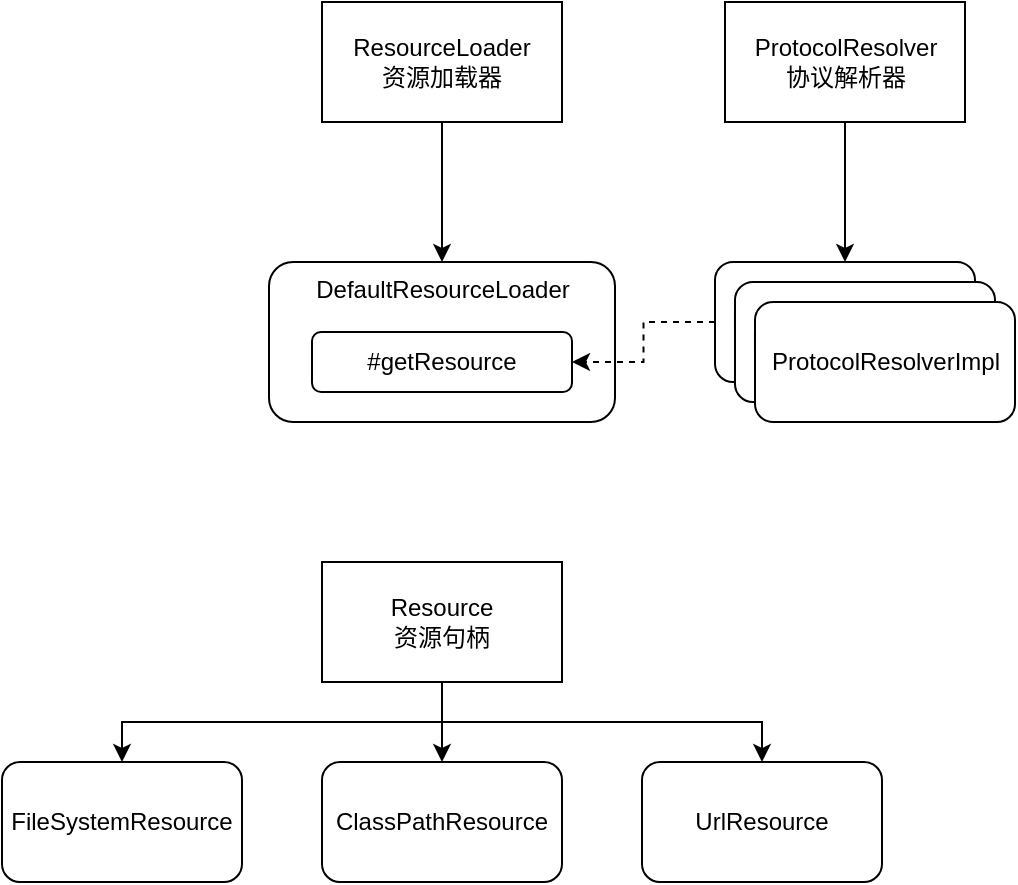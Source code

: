 <mxfile version="22.1.21" type="device">
  <diagram name="第 1 页" id="mD95yYDHaqjVn5OMoTTo">
    <mxGraphModel dx="1434" dy="836" grid="1" gridSize="10" guides="1" tooltips="1" connect="1" arrows="1" fold="1" page="1" pageScale="1" pageWidth="827" pageHeight="1169" math="0" shadow="0">
      <root>
        <mxCell id="0" />
        <mxCell id="1" parent="0" />
        <mxCell id="TWPr9VwaXR8g0SciKpuR-2" value="FileSystemResource" style="rounded=1;whiteSpace=wrap;html=1;" vertex="1" parent="1">
          <mxGeometry x="160" y="620" width="120" height="60" as="geometry" />
        </mxCell>
        <mxCell id="TWPr9VwaXR8g0SciKpuR-3" value="ClassPathResource" style="rounded=1;whiteSpace=wrap;html=1;" vertex="1" parent="1">
          <mxGeometry x="320" y="620" width="120" height="60" as="geometry" />
        </mxCell>
        <mxCell id="TWPr9VwaXR8g0SciKpuR-4" value="UrlResource" style="rounded=1;whiteSpace=wrap;html=1;" vertex="1" parent="1">
          <mxGeometry x="480" y="620" width="120" height="60" as="geometry" />
        </mxCell>
        <mxCell id="TWPr9VwaXR8g0SciKpuR-6" value="DefaultResourceLoader" style="rounded=1;whiteSpace=wrap;html=1;verticalAlign=top;" vertex="1" parent="1">
          <mxGeometry x="293.5" y="370" width="173" height="80" as="geometry" />
        </mxCell>
        <mxCell id="TWPr9VwaXR8g0SciKpuR-26" style="edgeStyle=orthogonalEdgeStyle;rounded=0;orthogonalLoop=1;jettySize=auto;html=1;exitX=0.5;exitY=1;exitDx=0;exitDy=0;" edge="1" parent="1" source="TWPr9VwaXR8g0SciKpuR-11" target="TWPr9VwaXR8g0SciKpuR-2">
          <mxGeometry relative="1" as="geometry" />
        </mxCell>
        <mxCell id="TWPr9VwaXR8g0SciKpuR-27" style="edgeStyle=orthogonalEdgeStyle;rounded=0;orthogonalLoop=1;jettySize=auto;html=1;exitX=0.5;exitY=1;exitDx=0;exitDy=0;" edge="1" parent="1" source="TWPr9VwaXR8g0SciKpuR-11" target="TWPr9VwaXR8g0SciKpuR-3">
          <mxGeometry relative="1" as="geometry" />
        </mxCell>
        <mxCell id="TWPr9VwaXR8g0SciKpuR-28" style="edgeStyle=orthogonalEdgeStyle;rounded=0;orthogonalLoop=1;jettySize=auto;html=1;exitX=0.5;exitY=1;exitDx=0;exitDy=0;" edge="1" parent="1" source="TWPr9VwaXR8g0SciKpuR-11" target="TWPr9VwaXR8g0SciKpuR-4">
          <mxGeometry relative="1" as="geometry" />
        </mxCell>
        <mxCell id="TWPr9VwaXR8g0SciKpuR-11" value="Resource&lt;br style=&quot;border-color: var(--border-color);&quot;&gt;资源句柄" style="rounded=0;whiteSpace=wrap;html=1;" vertex="1" parent="1">
          <mxGeometry x="320" y="520" width="120" height="60" as="geometry" />
        </mxCell>
        <mxCell id="TWPr9VwaXR8g0SciKpuR-25" style="edgeStyle=orthogonalEdgeStyle;rounded=0;orthogonalLoop=1;jettySize=auto;html=1;exitX=0.5;exitY=1;exitDx=0;exitDy=0;" edge="1" parent="1" source="TWPr9VwaXR8g0SciKpuR-12" target="TWPr9VwaXR8g0SciKpuR-6">
          <mxGeometry relative="1" as="geometry" />
        </mxCell>
        <mxCell id="TWPr9VwaXR8g0SciKpuR-12" value="ResourceLoader&lt;br style=&quot;border-color: var(--border-color);&quot;&gt;资源加载器" style="rounded=0;whiteSpace=wrap;html=1;" vertex="1" parent="1">
          <mxGeometry x="320" y="240" width="120" height="60" as="geometry" />
        </mxCell>
        <mxCell id="TWPr9VwaXR8g0SciKpuR-22" style="edgeStyle=orthogonalEdgeStyle;rounded=0;orthogonalLoop=1;jettySize=auto;html=1;exitX=0.5;exitY=1;exitDx=0;exitDy=0;entryX=0.5;entryY=0;entryDx=0;entryDy=0;" edge="1" parent="1" source="TWPr9VwaXR8g0SciKpuR-13" target="TWPr9VwaXR8g0SciKpuR-9">
          <mxGeometry relative="1" as="geometry" />
        </mxCell>
        <mxCell id="TWPr9VwaXR8g0SciKpuR-13" value="ProtocolResolver&lt;br style=&quot;border-color: var(--border-color);&quot;&gt;协议解析器" style="rounded=0;whiteSpace=wrap;html=1;" vertex="1" parent="1">
          <mxGeometry x="521.5" y="240" width="120" height="60" as="geometry" />
        </mxCell>
        <mxCell id="TWPr9VwaXR8g0SciKpuR-16" value="" style="group" vertex="1" connectable="0" parent="1">
          <mxGeometry x="516.5" y="370" width="150" height="80" as="geometry" />
        </mxCell>
        <mxCell id="TWPr9VwaXR8g0SciKpuR-9" value="ProtocolResolverImpl" style="rounded=1;whiteSpace=wrap;html=1;" vertex="1" parent="TWPr9VwaXR8g0SciKpuR-16">
          <mxGeometry width="130" height="60" as="geometry" />
        </mxCell>
        <mxCell id="TWPr9VwaXR8g0SciKpuR-14" value="ProtocolResolverImpl" style="rounded=1;whiteSpace=wrap;html=1;" vertex="1" parent="TWPr9VwaXR8g0SciKpuR-16">
          <mxGeometry x="10" y="10" width="130" height="60" as="geometry" />
        </mxCell>
        <mxCell id="TWPr9VwaXR8g0SciKpuR-15" value="ProtocolResolverImpl" style="rounded=1;whiteSpace=wrap;html=1;" vertex="1" parent="TWPr9VwaXR8g0SciKpuR-16">
          <mxGeometry x="20" y="20" width="130" height="60" as="geometry" />
        </mxCell>
        <mxCell id="TWPr9VwaXR8g0SciKpuR-17" value="#getResource" style="rounded=1;whiteSpace=wrap;html=1;" vertex="1" parent="1">
          <mxGeometry x="315" y="405" width="130" height="30" as="geometry" />
        </mxCell>
        <mxCell id="TWPr9VwaXR8g0SciKpuR-24" style="edgeStyle=orthogonalEdgeStyle;rounded=0;orthogonalLoop=1;jettySize=auto;html=1;exitX=0;exitY=0.5;exitDx=0;exitDy=0;entryX=1;entryY=0.5;entryDx=0;entryDy=0;dashed=1;" edge="1" parent="1" source="TWPr9VwaXR8g0SciKpuR-9" target="TWPr9VwaXR8g0SciKpuR-17">
          <mxGeometry relative="1" as="geometry" />
        </mxCell>
      </root>
    </mxGraphModel>
  </diagram>
</mxfile>
